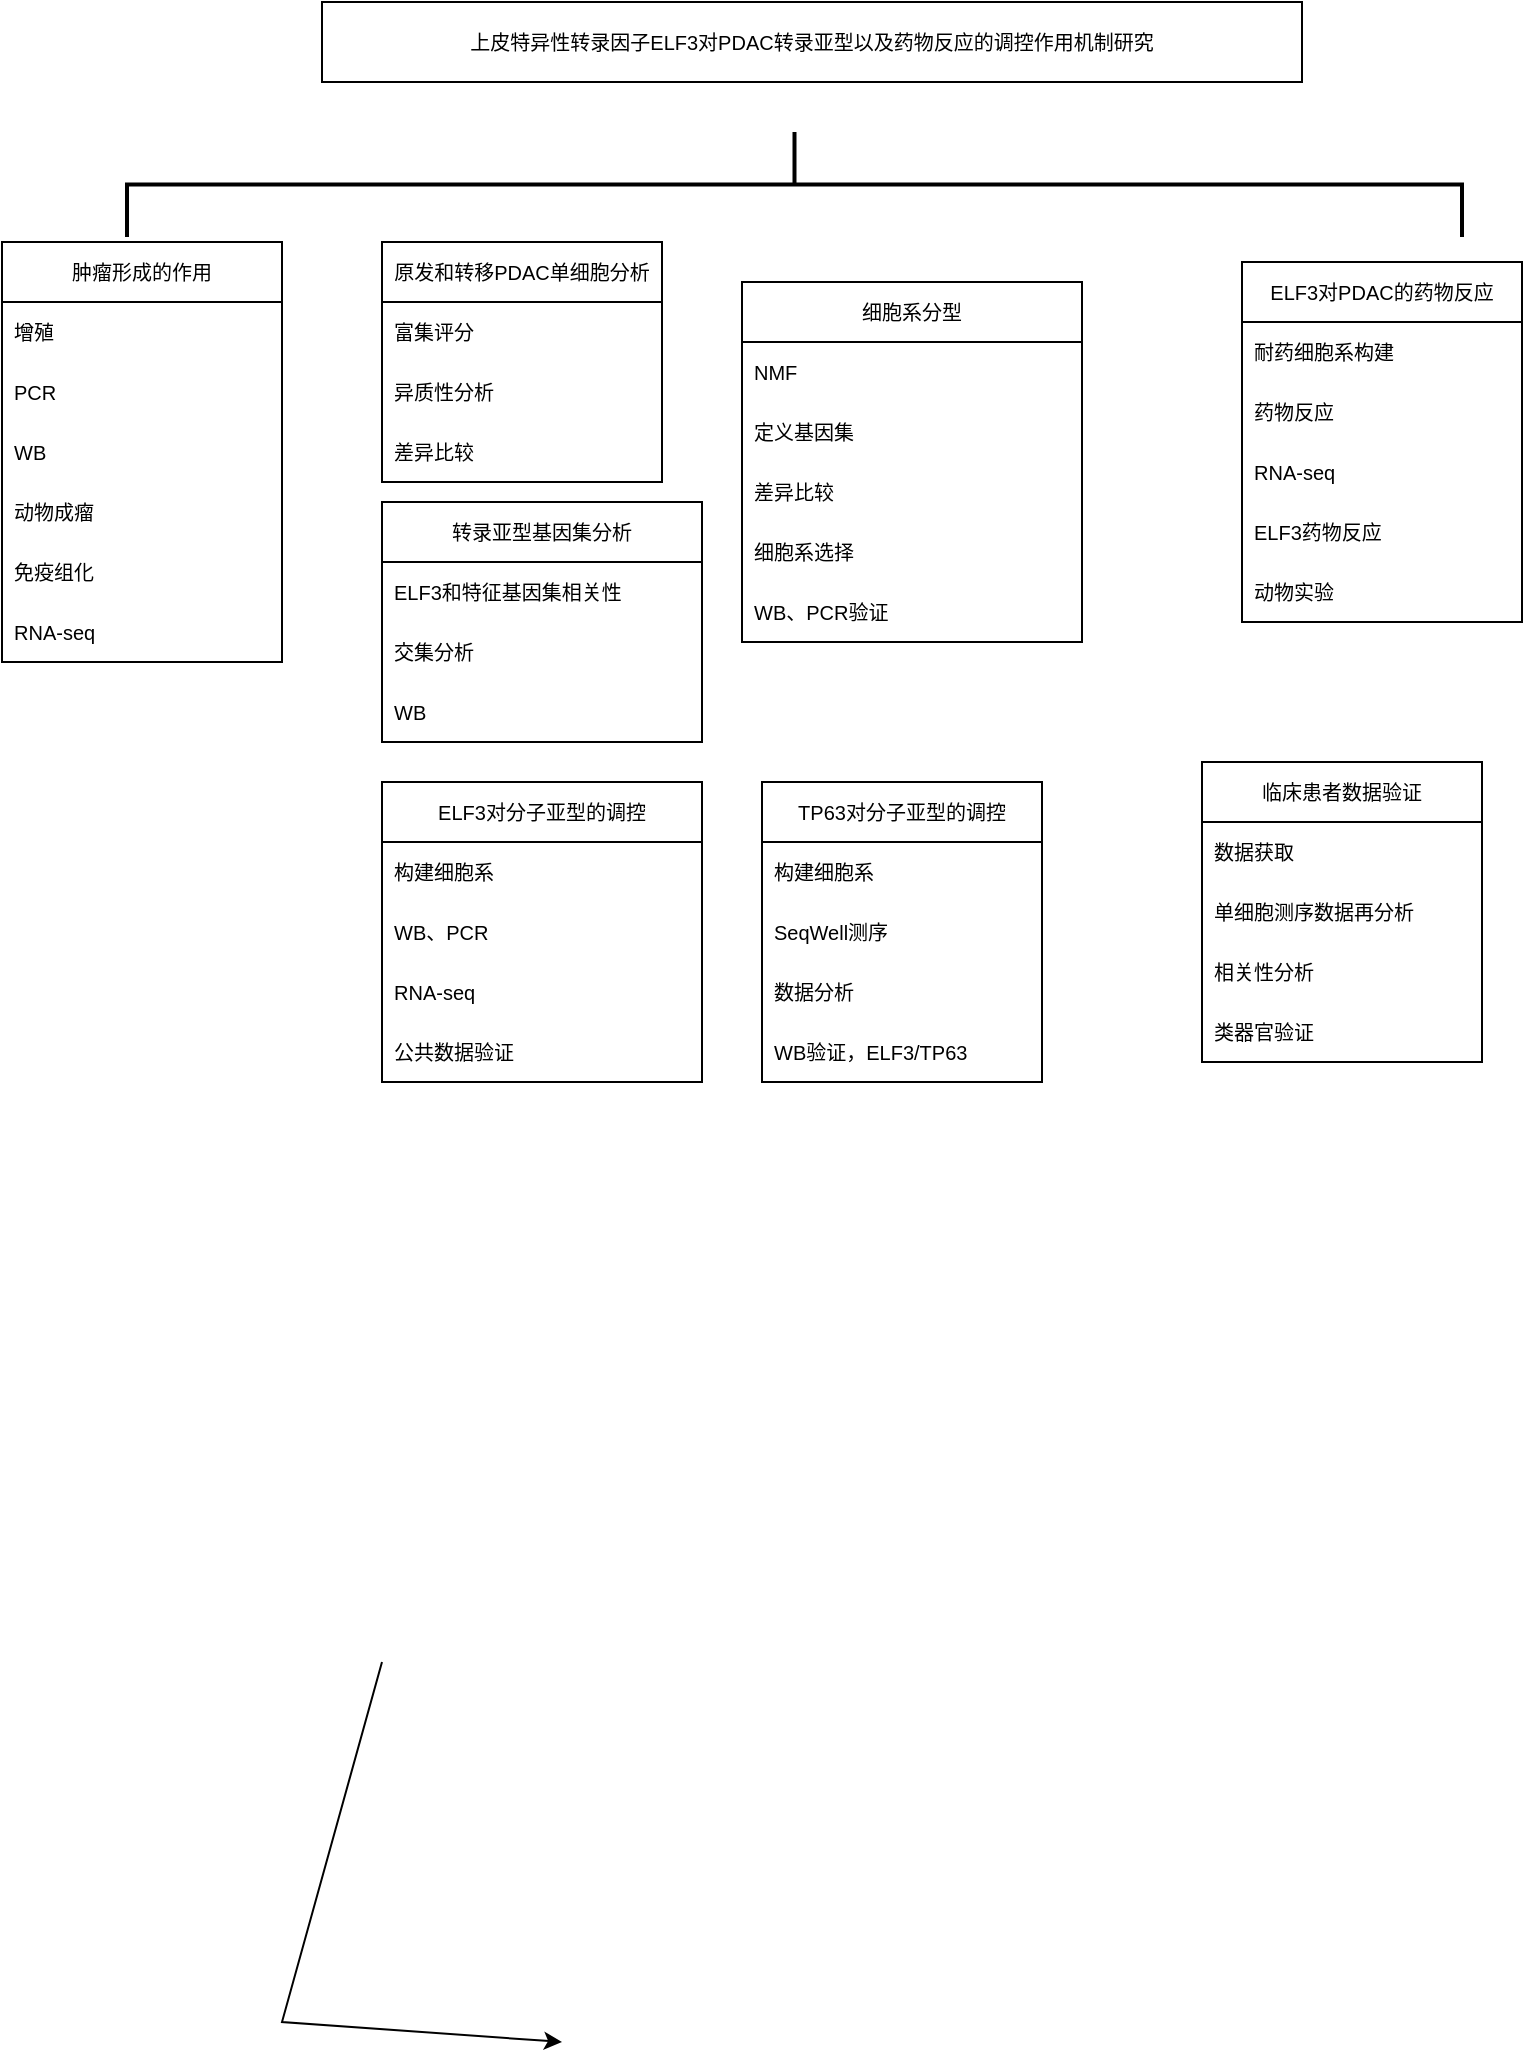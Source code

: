 <mxfile version="26.0.14">
  <diagram id="wFE0QG_FPsp0jaGvCLVb" name="Page-1">
    <mxGraphModel dx="1493" dy="826" grid="1" gridSize="10" guides="1" tooltips="1" connect="1" arrows="1" fold="1" page="1" pageScale="1" pageWidth="850" pageHeight="1100" math="0" shadow="0">
      <root>
        <mxCell id="0" />
        <mxCell id="1" parent="0" />
        <mxCell id="rItPWxVOTeLujfV4EQx0-1" value="上皮特异性转录因子ELF3对PDAC转录亚型以及药物反应的调控作用机制研究" style="rounded=0;whiteSpace=wrap;html=1;fontSize=10;" parent="1" vertex="1">
          <mxGeometry x="190" width="490" height="40" as="geometry" />
        </mxCell>
        <mxCell id="rItPWxVOTeLujfV4EQx0-2" value="" style="endArrow=classic;html=1;rounded=0;fontSize=10;" parent="1" edge="1">
          <mxGeometry width="50" height="50" relative="1" as="geometry">
            <mxPoint x="220" y="830" as="sourcePoint" />
            <mxPoint x="310" y="1020" as="targetPoint" />
            <Array as="points">
              <mxPoint x="170" y="1010" />
            </Array>
          </mxGeometry>
        </mxCell>
        <mxCell id="rItPWxVOTeLujfV4EQx0-3" value="肿瘤形成的作用" style="swimlane;fontStyle=0;childLayout=stackLayout;horizontal=1;startSize=30;horizontalStack=0;resizeParent=1;resizeParentMax=0;resizeLast=0;collapsible=1;marginBottom=0;whiteSpace=wrap;html=1;fontSize=10;" parent="1" vertex="1">
          <mxGeometry x="30" y="120" width="140" height="210" as="geometry" />
        </mxCell>
        <mxCell id="rItPWxVOTeLujfV4EQx0-4" value="增殖" style="text;strokeColor=none;fillColor=none;align=left;verticalAlign=middle;spacingLeft=4;spacingRight=4;overflow=hidden;points=[[0,0.5],[1,0.5]];portConstraint=eastwest;rotatable=0;whiteSpace=wrap;html=1;fontSize=10;" parent="rItPWxVOTeLujfV4EQx0-3" vertex="1">
          <mxGeometry y="30" width="140" height="30" as="geometry" />
        </mxCell>
        <mxCell id="rItPWxVOTeLujfV4EQx0-5" value="PCR" style="text;strokeColor=none;fillColor=none;align=left;verticalAlign=middle;spacingLeft=4;spacingRight=4;overflow=hidden;points=[[0,0.5],[1,0.5]];portConstraint=eastwest;rotatable=0;whiteSpace=wrap;html=1;fontSize=10;" parent="rItPWxVOTeLujfV4EQx0-3" vertex="1">
          <mxGeometry y="60" width="140" height="30" as="geometry" />
        </mxCell>
        <mxCell id="rItPWxVOTeLujfV4EQx0-6" value="WB" style="text;strokeColor=none;fillColor=none;align=left;verticalAlign=middle;spacingLeft=4;spacingRight=4;overflow=hidden;points=[[0,0.5],[1,0.5]];portConstraint=eastwest;rotatable=0;whiteSpace=wrap;html=1;fontSize=10;" parent="rItPWxVOTeLujfV4EQx0-3" vertex="1">
          <mxGeometry y="90" width="140" height="30" as="geometry" />
        </mxCell>
        <mxCell id="Lq5KPBLzVWsf8WvaqmJl-14" value="动物成瘤" style="text;strokeColor=none;fillColor=none;align=left;verticalAlign=middle;spacingLeft=4;spacingRight=4;overflow=hidden;points=[[0,0.5],[1,0.5]];portConstraint=eastwest;rotatable=0;whiteSpace=wrap;html=1;fontSize=10;" parent="rItPWxVOTeLujfV4EQx0-3" vertex="1">
          <mxGeometry y="120" width="140" height="30" as="geometry" />
        </mxCell>
        <mxCell id="Lq5KPBLzVWsf8WvaqmJl-15" value="免疫组化" style="text;strokeColor=none;fillColor=none;align=left;verticalAlign=middle;spacingLeft=4;spacingRight=4;overflow=hidden;points=[[0,0.5],[1,0.5]];portConstraint=eastwest;rotatable=0;whiteSpace=wrap;html=1;fontSize=10;" parent="rItPWxVOTeLujfV4EQx0-3" vertex="1">
          <mxGeometry y="150" width="140" height="30" as="geometry" />
        </mxCell>
        <mxCell id="Lq5KPBLzVWsf8WvaqmJl-16" value="RNA-seq" style="text;strokeColor=none;fillColor=none;align=left;verticalAlign=middle;spacingLeft=4;spacingRight=4;overflow=hidden;points=[[0,0.5],[1,0.5]];portConstraint=eastwest;rotatable=0;whiteSpace=wrap;html=1;fontSize=10;" parent="rItPWxVOTeLujfV4EQx0-3" vertex="1">
          <mxGeometry y="180" width="140" height="30" as="geometry" />
        </mxCell>
        <mxCell id="rItPWxVOTeLujfV4EQx0-24" value="" style="strokeWidth=2;html=1;shape=mxgraph.flowchart.annotation_2;align=left;labelPosition=right;pointerEvents=1;rotation=90;fontSize=10;" parent="1" vertex="1">
          <mxGeometry x="400" y="-242.5" width="52.5" height="667.5" as="geometry" />
        </mxCell>
        <mxCell id="Lq5KPBLzVWsf8WvaqmJl-1" value="转录亚型基因集分析" style="swimlane;fontStyle=0;childLayout=stackLayout;horizontal=1;startSize=30;horizontalStack=0;resizeParent=1;resizeParentMax=0;resizeLast=0;collapsible=1;marginBottom=0;whiteSpace=wrap;html=1;fontSize=10;" parent="1" vertex="1">
          <mxGeometry x="220" y="250" width="160" height="120" as="geometry" />
        </mxCell>
        <mxCell id="Lq5KPBLzVWsf8WvaqmJl-2" value="ELF3和特征基因集相关性" style="text;strokeColor=none;fillColor=none;align=left;verticalAlign=middle;spacingLeft=4;spacingRight=4;overflow=hidden;points=[[0,0.5],[1,0.5]];portConstraint=eastwest;rotatable=0;whiteSpace=wrap;html=1;fontSize=10;" parent="Lq5KPBLzVWsf8WvaqmJl-1" vertex="1">
          <mxGeometry y="30" width="160" height="30" as="geometry" />
        </mxCell>
        <mxCell id="Lq5KPBLzVWsf8WvaqmJl-3" value="交集分析" style="text;strokeColor=none;fillColor=none;align=left;verticalAlign=middle;spacingLeft=4;spacingRight=4;overflow=hidden;points=[[0,0.5],[1,0.5]];portConstraint=eastwest;rotatable=0;whiteSpace=wrap;html=1;fontSize=10;" parent="Lq5KPBLzVWsf8WvaqmJl-1" vertex="1">
          <mxGeometry y="60" width="160" height="30" as="geometry" />
        </mxCell>
        <mxCell id="Lq5KPBLzVWsf8WvaqmJl-4" value="WB" style="text;strokeColor=none;fillColor=none;align=left;verticalAlign=middle;spacingLeft=4;spacingRight=4;overflow=hidden;points=[[0,0.5],[1,0.5]];portConstraint=eastwest;rotatable=0;whiteSpace=wrap;html=1;fontSize=10;" parent="Lq5KPBLzVWsf8WvaqmJl-1" vertex="1">
          <mxGeometry y="90" width="160" height="30" as="geometry" />
        </mxCell>
        <mxCell id="Lq5KPBLzVWsf8WvaqmJl-5" value="ELF3对PDAC的药物反应" style="swimlane;fontStyle=0;childLayout=stackLayout;horizontal=1;startSize=30;horizontalStack=0;resizeParent=1;resizeParentMax=0;resizeLast=0;collapsible=1;marginBottom=0;whiteSpace=wrap;html=1;fontSize=10;" parent="1" vertex="1">
          <mxGeometry x="650" y="130" width="140" height="180" as="geometry">
            <mxRectangle x="80" y="280" width="190" height="30" as="alternateBounds" />
          </mxGeometry>
        </mxCell>
        <mxCell id="Lq5KPBLzVWsf8WvaqmJl-6" value="&lt;div&gt;&lt;span style=&quot;background-color: transparent; color: light-dark(rgb(0, 0, 0), rgb(255, 255, 255));&quot;&gt;耐药细胞系构建&lt;/span&gt;&lt;/div&gt;" style="text;strokeColor=none;fillColor=none;align=left;verticalAlign=middle;spacingLeft=4;spacingRight=4;overflow=hidden;points=[[0,0.5],[1,0.5]];portConstraint=eastwest;rotatable=0;whiteSpace=wrap;html=1;fontSize=10;" parent="Lq5KPBLzVWsf8WvaqmJl-5" vertex="1">
          <mxGeometry y="30" width="140" height="30" as="geometry" />
        </mxCell>
        <mxCell id="Lq5KPBLzVWsf8WvaqmJl-7" value="药物反应" style="text;strokeColor=none;fillColor=none;align=left;verticalAlign=middle;spacingLeft=4;spacingRight=4;overflow=hidden;points=[[0,0.5],[1,0.5]];portConstraint=eastwest;rotatable=0;whiteSpace=wrap;html=1;fontSize=10;" parent="Lq5KPBLzVWsf8WvaqmJl-5" vertex="1">
          <mxGeometry y="60" width="140" height="30" as="geometry" />
        </mxCell>
        <mxCell id="Lq5KPBLzVWsf8WvaqmJl-8" value="RNA-seq" style="text;strokeColor=none;fillColor=none;align=left;verticalAlign=middle;spacingLeft=4;spacingRight=4;overflow=hidden;points=[[0,0.5],[1,0.5]];portConstraint=eastwest;rotatable=0;whiteSpace=wrap;html=1;fontSize=10;" parent="Lq5KPBLzVWsf8WvaqmJl-5" vertex="1">
          <mxGeometry y="90" width="140" height="30" as="geometry" />
        </mxCell>
        <mxCell id="Lq5KPBLzVWsf8WvaqmJl-41" value="ELF3药物反应" style="text;strokeColor=none;fillColor=none;align=left;verticalAlign=middle;spacingLeft=4;spacingRight=4;overflow=hidden;points=[[0,0.5],[1,0.5]];portConstraint=eastwest;rotatable=0;whiteSpace=wrap;html=1;fontSize=10;" parent="Lq5KPBLzVWsf8WvaqmJl-5" vertex="1">
          <mxGeometry y="120" width="140" height="30" as="geometry" />
        </mxCell>
        <mxCell id="Lq5KPBLzVWsf8WvaqmJl-40" value="动物实验" style="text;strokeColor=none;fillColor=none;align=left;verticalAlign=middle;spacingLeft=4;spacingRight=4;overflow=hidden;points=[[0,0.5],[1,0.5]];portConstraint=eastwest;rotatable=0;whiteSpace=wrap;html=1;fontSize=10;" parent="Lq5KPBLzVWsf8WvaqmJl-5" vertex="1">
          <mxGeometry y="150" width="140" height="30" as="geometry" />
        </mxCell>
        <mxCell id="Lq5KPBLzVWsf8WvaqmJl-9" value="细胞系分型" style="swimlane;fontStyle=0;childLayout=stackLayout;horizontal=1;startSize=30;horizontalStack=0;resizeParent=1;resizeParentMax=0;resizeLast=0;collapsible=1;marginBottom=0;whiteSpace=wrap;html=1;fontSize=10;" parent="1" vertex="1">
          <mxGeometry x="400" y="140" width="170" height="180" as="geometry" />
        </mxCell>
        <mxCell id="Lq5KPBLzVWsf8WvaqmJl-10" value="NMF" style="text;strokeColor=none;fillColor=none;align=left;verticalAlign=middle;spacingLeft=4;spacingRight=4;overflow=hidden;points=[[0,0.5],[1,0.5]];portConstraint=eastwest;rotatable=0;whiteSpace=wrap;html=1;fontSize=10;" parent="Lq5KPBLzVWsf8WvaqmJl-9" vertex="1">
          <mxGeometry y="30" width="170" height="30" as="geometry" />
        </mxCell>
        <mxCell id="Lq5KPBLzVWsf8WvaqmJl-11" value="定义基因集" style="text;strokeColor=none;fillColor=none;align=left;verticalAlign=middle;spacingLeft=4;spacingRight=4;overflow=hidden;points=[[0,0.5],[1,0.5]];portConstraint=eastwest;rotatable=0;whiteSpace=wrap;html=1;fontSize=10;" parent="Lq5KPBLzVWsf8WvaqmJl-9" vertex="1">
          <mxGeometry y="60" width="170" height="30" as="geometry" />
        </mxCell>
        <mxCell id="Lq5KPBLzVWsf8WvaqmJl-12" value="差异比较" style="text;strokeColor=none;fillColor=none;align=left;verticalAlign=middle;spacingLeft=4;spacingRight=4;overflow=hidden;points=[[0,0.5],[1,0.5]];portConstraint=eastwest;rotatable=0;whiteSpace=wrap;html=1;fontSize=10;" parent="Lq5KPBLzVWsf8WvaqmJl-9" vertex="1">
          <mxGeometry y="90" width="170" height="30" as="geometry" />
        </mxCell>
        <mxCell id="Lq5KPBLzVWsf8WvaqmJl-18" value="细胞系选择" style="text;strokeColor=none;fillColor=none;align=left;verticalAlign=middle;spacingLeft=4;spacingRight=4;overflow=hidden;points=[[0,0.5],[1,0.5]];portConstraint=eastwest;rotatable=0;whiteSpace=wrap;html=1;fontSize=10;" parent="Lq5KPBLzVWsf8WvaqmJl-9" vertex="1">
          <mxGeometry y="120" width="170" height="30" as="geometry" />
        </mxCell>
        <mxCell id="Lq5KPBLzVWsf8WvaqmJl-17" value="WB、PCR验证" style="text;strokeColor=none;fillColor=none;align=left;verticalAlign=middle;spacingLeft=4;spacingRight=4;overflow=hidden;points=[[0,0.5],[1,0.5]];portConstraint=eastwest;rotatable=0;whiteSpace=wrap;html=1;fontSize=10;" parent="Lq5KPBLzVWsf8WvaqmJl-9" vertex="1">
          <mxGeometry y="150" width="170" height="30" as="geometry" />
        </mxCell>
        <mxCell id="Lq5KPBLzVWsf8WvaqmJl-25" value="TP63对分子亚型的调控" style="swimlane;fontStyle=0;childLayout=stackLayout;horizontal=1;startSize=30;horizontalStack=0;resizeParent=1;resizeParentMax=0;resizeLast=0;collapsible=1;marginBottom=0;whiteSpace=wrap;html=1;fontSize=10;" parent="1" vertex="1">
          <mxGeometry x="410" y="390" width="140" height="150" as="geometry" />
        </mxCell>
        <mxCell id="Lq5KPBLzVWsf8WvaqmJl-26" value="构建细胞系" style="text;strokeColor=none;fillColor=none;align=left;verticalAlign=middle;spacingLeft=4;spacingRight=4;overflow=hidden;points=[[0,0.5],[1,0.5]];portConstraint=eastwest;rotatable=0;whiteSpace=wrap;html=1;fontSize=10;" parent="Lq5KPBLzVWsf8WvaqmJl-25" vertex="1">
          <mxGeometry y="30" width="140" height="30" as="geometry" />
        </mxCell>
        <mxCell id="Lq5KPBLzVWsf8WvaqmJl-27" value="SeqWell测序" style="text;strokeColor=none;fillColor=none;align=left;verticalAlign=middle;spacingLeft=4;spacingRight=4;overflow=hidden;points=[[0,0.5],[1,0.5]];portConstraint=eastwest;rotatable=0;whiteSpace=wrap;html=1;fontSize=10;" parent="Lq5KPBLzVWsf8WvaqmJl-25" vertex="1">
          <mxGeometry y="60" width="140" height="30" as="geometry" />
        </mxCell>
        <mxCell id="Lq5KPBLzVWsf8WvaqmJl-28" value="数据分析" style="text;strokeColor=none;fillColor=none;align=left;verticalAlign=middle;spacingLeft=4;spacingRight=4;overflow=hidden;points=[[0,0.5],[1,0.5]];portConstraint=eastwest;rotatable=0;whiteSpace=wrap;html=1;fontSize=10;" parent="Lq5KPBLzVWsf8WvaqmJl-25" vertex="1">
          <mxGeometry y="90" width="140" height="30" as="geometry" />
        </mxCell>
        <mxCell id="Lq5KPBLzVWsf8WvaqmJl-29" value="WB验证，ELF3/TP63" style="text;strokeColor=none;fillColor=none;align=left;verticalAlign=middle;spacingLeft=4;spacingRight=4;overflow=hidden;points=[[0,0.5],[1,0.5]];portConstraint=eastwest;rotatable=0;whiteSpace=wrap;html=1;fontSize=10;" parent="Lq5KPBLzVWsf8WvaqmJl-25" vertex="1">
          <mxGeometry y="120" width="140" height="30" as="geometry" />
        </mxCell>
        <mxCell id="Lq5KPBLzVWsf8WvaqmJl-30" value="临床患者数据验证" style="swimlane;fontStyle=0;childLayout=stackLayout;horizontal=1;startSize=30;horizontalStack=0;resizeParent=1;resizeParentMax=0;resizeLast=0;collapsible=1;marginBottom=0;whiteSpace=wrap;html=1;fontSize=10;" parent="1" vertex="1">
          <mxGeometry x="630" y="380" width="140" height="150" as="geometry" />
        </mxCell>
        <mxCell id="Lq5KPBLzVWsf8WvaqmJl-31" value="数据获取" style="text;strokeColor=none;fillColor=none;align=left;verticalAlign=middle;spacingLeft=4;spacingRight=4;overflow=hidden;points=[[0,0.5],[1,0.5]];portConstraint=eastwest;rotatable=0;whiteSpace=wrap;html=1;fontSize=10;" parent="Lq5KPBLzVWsf8WvaqmJl-30" vertex="1">
          <mxGeometry y="30" width="140" height="30" as="geometry" />
        </mxCell>
        <mxCell id="Lq5KPBLzVWsf8WvaqmJl-32" value="单细胞测序数据再分析" style="text;strokeColor=none;fillColor=none;align=left;verticalAlign=middle;spacingLeft=4;spacingRight=4;overflow=hidden;points=[[0,0.5],[1,0.5]];portConstraint=eastwest;rotatable=0;whiteSpace=wrap;html=1;fontSize=10;" parent="Lq5KPBLzVWsf8WvaqmJl-30" vertex="1">
          <mxGeometry y="60" width="140" height="30" as="geometry" />
        </mxCell>
        <mxCell id="Lq5KPBLzVWsf8WvaqmJl-33" value="相关性分析" style="text;strokeColor=none;fillColor=none;align=left;verticalAlign=middle;spacingLeft=4;spacingRight=4;overflow=hidden;points=[[0,0.5],[1,0.5]];portConstraint=eastwest;rotatable=0;whiteSpace=wrap;html=1;fontSize=10;" parent="Lq5KPBLzVWsf8WvaqmJl-30" vertex="1">
          <mxGeometry y="90" width="140" height="30" as="geometry" />
        </mxCell>
        <mxCell id="Lq5KPBLzVWsf8WvaqmJl-35" value="类器官验证" style="text;strokeColor=none;fillColor=none;align=left;verticalAlign=middle;spacingLeft=4;spacingRight=4;overflow=hidden;points=[[0,0.5],[1,0.5]];portConstraint=eastwest;rotatable=0;whiteSpace=wrap;html=1;fontSize=10;" parent="Lq5KPBLzVWsf8WvaqmJl-30" vertex="1">
          <mxGeometry y="120" width="140" height="30" as="geometry" />
        </mxCell>
        <mxCell id="Lq5KPBLzVWsf8WvaqmJl-36" value="原发和转移PDAC单细胞分析" style="swimlane;fontStyle=0;childLayout=stackLayout;horizontal=1;startSize=30;horizontalStack=0;resizeParent=1;resizeParentMax=0;resizeLast=0;collapsible=1;marginBottom=0;whiteSpace=wrap;html=1;fontSize=10;" parent="1" vertex="1">
          <mxGeometry x="220" y="120" width="140" height="120" as="geometry">
            <mxRectangle x="80" y="280" width="190" height="30" as="alternateBounds" />
          </mxGeometry>
        </mxCell>
        <mxCell id="Lq5KPBLzVWsf8WvaqmJl-37" value="&lt;div&gt;&lt;span style=&quot;background-color: transparent; color: light-dark(rgb(0, 0, 0), rgb(255, 255, 255));&quot;&gt;富集评分&lt;/span&gt;&lt;/div&gt;" style="text;strokeColor=none;fillColor=none;align=left;verticalAlign=middle;spacingLeft=4;spacingRight=4;overflow=hidden;points=[[0,0.5],[1,0.5]];portConstraint=eastwest;rotatable=0;whiteSpace=wrap;html=1;fontSize=10;" parent="Lq5KPBLzVWsf8WvaqmJl-36" vertex="1">
          <mxGeometry y="30" width="140" height="30" as="geometry" />
        </mxCell>
        <mxCell id="Lq5KPBLzVWsf8WvaqmJl-38" value="异质性分析" style="text;strokeColor=none;fillColor=none;align=left;verticalAlign=middle;spacingLeft=4;spacingRight=4;overflow=hidden;points=[[0,0.5],[1,0.5]];portConstraint=eastwest;rotatable=0;whiteSpace=wrap;html=1;fontSize=10;" parent="Lq5KPBLzVWsf8WvaqmJl-36" vertex="1">
          <mxGeometry y="60" width="140" height="30" as="geometry" />
        </mxCell>
        <mxCell id="Lq5KPBLzVWsf8WvaqmJl-39" value="差异比较" style="text;strokeColor=none;fillColor=none;align=left;verticalAlign=middle;spacingLeft=4;spacingRight=4;overflow=hidden;points=[[0,0.5],[1,0.5]];portConstraint=eastwest;rotatable=0;whiteSpace=wrap;html=1;fontSize=10;" parent="Lq5KPBLzVWsf8WvaqmJl-36" vertex="1">
          <mxGeometry y="90" width="140" height="30" as="geometry" />
        </mxCell>
        <mxCell id="Lq5KPBLzVWsf8WvaqmJl-19" value="ELF3对分子亚型的调控" style="swimlane;fontStyle=0;childLayout=stackLayout;horizontal=1;startSize=30;horizontalStack=0;resizeParent=1;resizeParentMax=0;resizeLast=0;collapsible=1;marginBottom=0;whiteSpace=wrap;html=1;fontSize=10;" parent="1" vertex="1">
          <mxGeometry x="220" y="390" width="160" height="150" as="geometry" />
        </mxCell>
        <mxCell id="Lq5KPBLzVWsf8WvaqmJl-20" value="构建细胞系" style="text;strokeColor=none;fillColor=none;align=left;verticalAlign=middle;spacingLeft=4;spacingRight=4;overflow=hidden;points=[[0,0.5],[1,0.5]];portConstraint=eastwest;rotatable=0;whiteSpace=wrap;html=1;fontSize=10;" parent="Lq5KPBLzVWsf8WvaqmJl-19" vertex="1">
          <mxGeometry y="30" width="160" height="30" as="geometry" />
        </mxCell>
        <mxCell id="Lq5KPBLzVWsf8WvaqmJl-21" value="WB、PCR" style="text;strokeColor=none;fillColor=none;align=left;verticalAlign=middle;spacingLeft=4;spacingRight=4;overflow=hidden;points=[[0,0.5],[1,0.5]];portConstraint=eastwest;rotatable=0;whiteSpace=wrap;html=1;fontSize=10;" parent="Lq5KPBLzVWsf8WvaqmJl-19" vertex="1">
          <mxGeometry y="60" width="160" height="30" as="geometry" />
        </mxCell>
        <mxCell id="Lq5KPBLzVWsf8WvaqmJl-22" value="RNA-seq" style="text;strokeColor=none;fillColor=none;align=left;verticalAlign=middle;spacingLeft=4;spacingRight=4;overflow=hidden;points=[[0,0.5],[1,0.5]];portConstraint=eastwest;rotatable=0;whiteSpace=wrap;html=1;fontSize=10;" parent="Lq5KPBLzVWsf8WvaqmJl-19" vertex="1">
          <mxGeometry y="90" width="160" height="30" as="geometry" />
        </mxCell>
        <mxCell id="Lq5KPBLzVWsf8WvaqmJl-23" value="公共数据验证" style="text;strokeColor=none;fillColor=none;align=left;verticalAlign=middle;spacingLeft=4;spacingRight=4;overflow=hidden;points=[[0,0.5],[1,0.5]];portConstraint=eastwest;rotatable=0;whiteSpace=wrap;html=1;fontSize=10;" parent="Lq5KPBLzVWsf8WvaqmJl-19" vertex="1">
          <mxGeometry y="120" width="160" height="30" as="geometry" />
        </mxCell>
      </root>
    </mxGraphModel>
  </diagram>
</mxfile>
